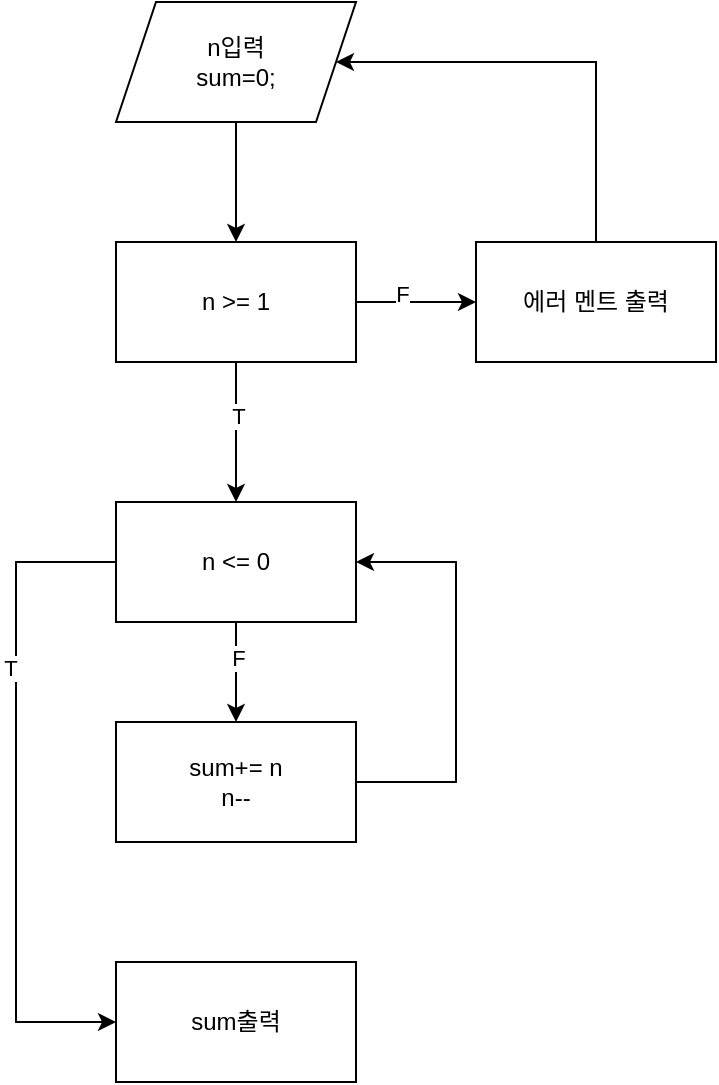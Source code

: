 <mxfile version="24.0.5" type="device">
  <diagram name="페이지-1" id="U6_bV48dWIlC0jJxIKwr">
    <mxGraphModel dx="1434" dy="746" grid="1" gridSize="10" guides="1" tooltips="1" connect="1" arrows="1" fold="1" page="1" pageScale="1" pageWidth="827" pageHeight="1169" math="0" shadow="0">
      <root>
        <mxCell id="0" />
        <mxCell id="1" parent="0" />
        <mxCell id="3FGsCS7C19DCTk8SNNpi-7" style="edgeStyle=orthogonalEdgeStyle;rounded=0;orthogonalLoop=1;jettySize=auto;html=1;exitX=0.5;exitY=1;exitDx=0;exitDy=0;entryX=0.5;entryY=0;entryDx=0;entryDy=0;" edge="1" parent="1" source="3FGsCS7C19DCTk8SNNpi-1" target="3FGsCS7C19DCTk8SNNpi-2">
          <mxGeometry relative="1" as="geometry" />
        </mxCell>
        <mxCell id="3FGsCS7C19DCTk8SNNpi-1" value="n입력&lt;div&gt;sum=0;&lt;/div&gt;" style="shape=parallelogram;perimeter=parallelogramPerimeter;whiteSpace=wrap;html=1;fixedSize=1;" vertex="1" parent="1">
          <mxGeometry x="290" y="70" width="120" height="60" as="geometry" />
        </mxCell>
        <mxCell id="3FGsCS7C19DCTk8SNNpi-8" style="edgeStyle=orthogonalEdgeStyle;rounded=0;orthogonalLoop=1;jettySize=auto;html=1;exitX=1;exitY=0.5;exitDx=0;exitDy=0;entryX=0;entryY=0.5;entryDx=0;entryDy=0;" edge="1" parent="1" source="3FGsCS7C19DCTk8SNNpi-2" target="3FGsCS7C19DCTk8SNNpi-3">
          <mxGeometry relative="1" as="geometry" />
        </mxCell>
        <mxCell id="3FGsCS7C19DCTk8SNNpi-15" value="F" style="edgeLabel;html=1;align=center;verticalAlign=middle;resizable=0;points=[];" vertex="1" connectable="0" parent="3FGsCS7C19DCTk8SNNpi-8">
          <mxGeometry x="-0.233" y="4" relative="1" as="geometry">
            <mxPoint as="offset" />
          </mxGeometry>
        </mxCell>
        <mxCell id="3FGsCS7C19DCTk8SNNpi-10" style="edgeStyle=orthogonalEdgeStyle;rounded=0;orthogonalLoop=1;jettySize=auto;html=1;exitX=0.5;exitY=1;exitDx=0;exitDy=0;entryX=0.5;entryY=0;entryDx=0;entryDy=0;" edge="1" parent="1" source="3FGsCS7C19DCTk8SNNpi-2" target="3FGsCS7C19DCTk8SNNpi-4">
          <mxGeometry relative="1" as="geometry" />
        </mxCell>
        <mxCell id="3FGsCS7C19DCTk8SNNpi-14" value="T" style="edgeLabel;html=1;align=center;verticalAlign=middle;resizable=0;points=[];" vertex="1" connectable="0" parent="3FGsCS7C19DCTk8SNNpi-10">
          <mxGeometry x="-0.229" y="1" relative="1" as="geometry">
            <mxPoint as="offset" />
          </mxGeometry>
        </mxCell>
        <mxCell id="3FGsCS7C19DCTk8SNNpi-2" value="n &amp;gt;= 1" style="rounded=0;whiteSpace=wrap;html=1;" vertex="1" parent="1">
          <mxGeometry x="290" y="190" width="120" height="60" as="geometry" />
        </mxCell>
        <mxCell id="3FGsCS7C19DCTk8SNNpi-9" style="edgeStyle=orthogonalEdgeStyle;rounded=0;orthogonalLoop=1;jettySize=auto;html=1;exitX=0.5;exitY=0;exitDx=0;exitDy=0;entryX=1;entryY=0.5;entryDx=0;entryDy=0;" edge="1" parent="1" source="3FGsCS7C19DCTk8SNNpi-3" target="3FGsCS7C19DCTk8SNNpi-1">
          <mxGeometry relative="1" as="geometry">
            <Array as="points">
              <mxPoint x="530" y="100" />
            </Array>
          </mxGeometry>
        </mxCell>
        <mxCell id="3FGsCS7C19DCTk8SNNpi-3" value="에러 멘트 출력" style="rounded=0;whiteSpace=wrap;html=1;" vertex="1" parent="1">
          <mxGeometry x="470" y="190" width="120" height="60" as="geometry" />
        </mxCell>
        <mxCell id="3FGsCS7C19DCTk8SNNpi-11" style="edgeStyle=orthogonalEdgeStyle;rounded=0;orthogonalLoop=1;jettySize=auto;html=1;exitX=0.5;exitY=1;exitDx=0;exitDy=0;entryX=0.5;entryY=0;entryDx=0;entryDy=0;" edge="1" parent="1" source="3FGsCS7C19DCTk8SNNpi-4" target="3FGsCS7C19DCTk8SNNpi-5">
          <mxGeometry relative="1" as="geometry" />
        </mxCell>
        <mxCell id="3FGsCS7C19DCTk8SNNpi-16" value="F" style="edgeLabel;html=1;align=center;verticalAlign=middle;resizable=0;points=[];" vertex="1" connectable="0" parent="3FGsCS7C19DCTk8SNNpi-11">
          <mxGeometry x="-0.28" y="1" relative="1" as="geometry">
            <mxPoint as="offset" />
          </mxGeometry>
        </mxCell>
        <mxCell id="3FGsCS7C19DCTk8SNNpi-13" style="edgeStyle=orthogonalEdgeStyle;rounded=0;orthogonalLoop=1;jettySize=auto;html=1;exitX=0;exitY=0.5;exitDx=0;exitDy=0;entryX=0;entryY=0.5;entryDx=0;entryDy=0;" edge="1" parent="1" source="3FGsCS7C19DCTk8SNNpi-4" target="3FGsCS7C19DCTk8SNNpi-6">
          <mxGeometry relative="1" as="geometry">
            <Array as="points">
              <mxPoint x="240" y="350" />
              <mxPoint x="240" y="580" />
            </Array>
          </mxGeometry>
        </mxCell>
        <mxCell id="3FGsCS7C19DCTk8SNNpi-17" value="T" style="edgeLabel;html=1;align=center;verticalAlign=middle;resizable=0;points=[];" vertex="1" connectable="0" parent="3FGsCS7C19DCTk8SNNpi-13">
          <mxGeometry x="-0.376" y="-3" relative="1" as="geometry">
            <mxPoint as="offset" />
          </mxGeometry>
        </mxCell>
        <mxCell id="3FGsCS7C19DCTk8SNNpi-4" value="n &amp;lt;= 0" style="rounded=0;whiteSpace=wrap;html=1;" vertex="1" parent="1">
          <mxGeometry x="290" y="320" width="120" height="60" as="geometry" />
        </mxCell>
        <mxCell id="3FGsCS7C19DCTk8SNNpi-12" style="edgeStyle=orthogonalEdgeStyle;rounded=0;orthogonalLoop=1;jettySize=auto;html=1;exitX=1;exitY=0.5;exitDx=0;exitDy=0;entryX=1;entryY=0.5;entryDx=0;entryDy=0;" edge="1" parent="1" source="3FGsCS7C19DCTk8SNNpi-5" target="3FGsCS7C19DCTk8SNNpi-4">
          <mxGeometry relative="1" as="geometry">
            <Array as="points">
              <mxPoint x="460" y="460" />
              <mxPoint x="460" y="350" />
            </Array>
          </mxGeometry>
        </mxCell>
        <mxCell id="3FGsCS7C19DCTk8SNNpi-5" value="sum+= n&lt;div&gt;n--&lt;/div&gt;" style="rounded=0;whiteSpace=wrap;html=1;" vertex="1" parent="1">
          <mxGeometry x="290" y="430" width="120" height="60" as="geometry" />
        </mxCell>
        <mxCell id="3FGsCS7C19DCTk8SNNpi-6" value="sum출력" style="rounded=0;whiteSpace=wrap;html=1;" vertex="1" parent="1">
          <mxGeometry x="290" y="550" width="120" height="60" as="geometry" />
        </mxCell>
      </root>
    </mxGraphModel>
  </diagram>
</mxfile>
